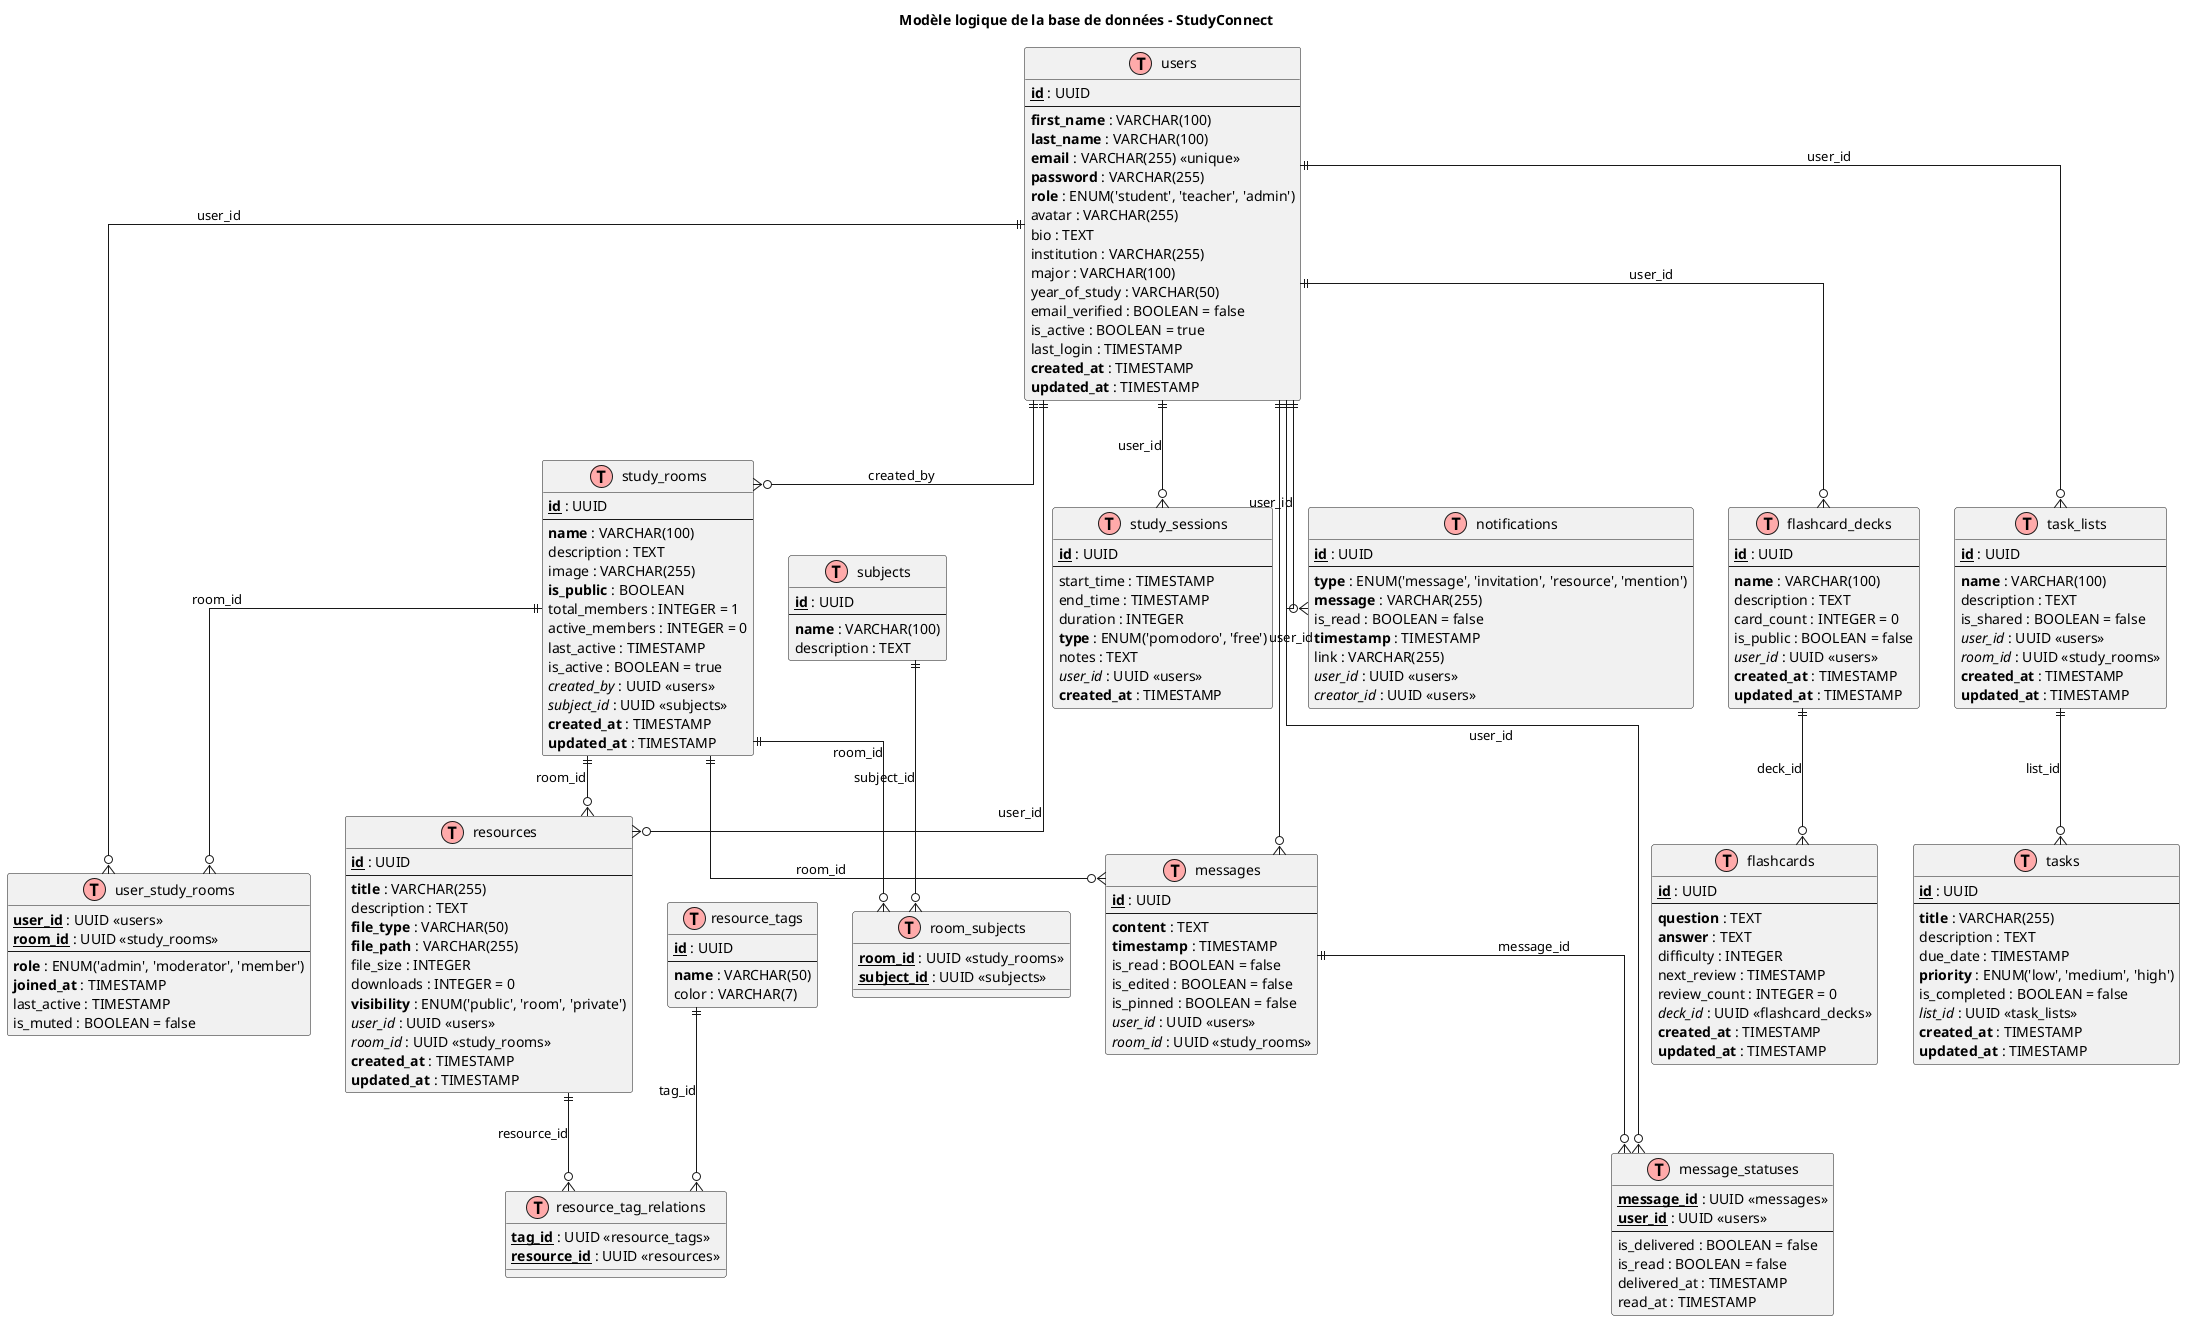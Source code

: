 @startuml annexes_db_logical_model
skinparam backgroundColor white
skinparam linetype ortho
skinparam monochrome false
skinparam packageStyle rectangle
skinparam shadowing false
skinparam defaultFontName Arial

!define TABLE(name) class name << (T,#FFAAAA) >>
!define PK(x) <b><u>x</u></b>
!define FK(x) <i>x</i>
!define NOT_NULL(x) <b>x</b>

title Modèle logique de la base de données - StudyConnect

TABLE(users) {
  PK(id) : UUID
  --
  NOT_NULL(first_name) : VARCHAR(100)
  NOT_NULL(last_name) : VARCHAR(100)
  NOT_NULL(email) : VARCHAR(255) <<unique>>
  NOT_NULL(password) : VARCHAR(255)
  NOT_NULL(role) : ENUM('student', 'teacher', 'admin')
  avatar : VARCHAR(255)
  bio : TEXT
  institution : VARCHAR(255)
  major : VARCHAR(100)
  year_of_study : VARCHAR(50)
  email_verified : BOOLEAN = false
  is_active : BOOLEAN = true
  last_login : TIMESTAMP
  NOT_NULL(created_at) : TIMESTAMP
  NOT_NULL(updated_at) : TIMESTAMP
}

TABLE(study_rooms) {
  PK(id) : UUID
  --
  NOT_NULL(name) : VARCHAR(100)
  description : TEXT
  image : VARCHAR(255)
  NOT_NULL(is_public) : BOOLEAN
  total_members : INTEGER = 1
  active_members : INTEGER = 0
  last_active : TIMESTAMP
  is_active : BOOLEAN = true
  FK(created_by) : UUID <<users>>
  FK(subject_id) : UUID <<subjects>>
  NOT_NULL(created_at) : TIMESTAMP
  NOT_NULL(updated_at) : TIMESTAMP
}

TABLE(resources) {
  PK(id) : UUID
  --
  NOT_NULL(title) : VARCHAR(255)
  description : TEXT
  NOT_NULL(file_type) : VARCHAR(50)
  NOT_NULL(file_path) : VARCHAR(255)
  file_size : INTEGER
  downloads : INTEGER = 0
  NOT_NULL(visibility) : ENUM('public', 'room', 'private')
  FK(user_id) : UUID <<users>>
  FK(room_id) : UUID <<study_rooms>>
  NOT_NULL(created_at) : TIMESTAMP
  NOT_NULL(updated_at) : TIMESTAMP
}

TABLE(messages) {
  PK(id) : UUID
  --
  NOT_NULL(content) : TEXT
  NOT_NULL(timestamp) : TIMESTAMP
  is_read : BOOLEAN = false
  is_edited : BOOLEAN = false
  is_pinned : BOOLEAN = false
  FK(user_id) : UUID <<users>>
  FK(room_id) : UUID <<study_rooms>>
}

TABLE(subjects) {
  PK(id) : UUID
  --
  NOT_NULL(name) : VARCHAR(100)
  description : TEXT
}

TABLE(flashcards) {
  PK(id) : UUID
  --
  NOT_NULL(question) : TEXT
  NOT_NULL(answer) : TEXT
  difficulty : INTEGER
  next_review : TIMESTAMP
  review_count : INTEGER = 0
  FK(deck_id) : UUID <<flashcard_decks>>
  NOT_NULL(created_at) : TIMESTAMP
  NOT_NULL(updated_at) : TIMESTAMP
}

TABLE(flashcard_decks) {
  PK(id) : UUID
  --
  NOT_NULL(name) : VARCHAR(100)
  description : TEXT
  card_count : INTEGER = 0
  is_public : BOOLEAN = false
  FK(user_id) : UUID <<users>>
  NOT_NULL(created_at) : TIMESTAMP
  NOT_NULL(updated_at) : TIMESTAMP
}

TABLE(task_lists) {
  PK(id) : UUID
  --
  NOT_NULL(name) : VARCHAR(100)
  description : TEXT
  is_shared : BOOLEAN = false
  FK(user_id) : UUID <<users>>
  FK(room_id) : UUID <<study_rooms>>
  NOT_NULL(created_at) : TIMESTAMP
  NOT_NULL(updated_at) : TIMESTAMP
}

TABLE(tasks) {
  PK(id) : UUID
  --
  NOT_NULL(title) : VARCHAR(255)
  description : TEXT
  due_date : TIMESTAMP
  NOT_NULL(priority) : ENUM('low', 'medium', 'high')
  is_completed : BOOLEAN = false
  FK(list_id) : UUID <<task_lists>>
  NOT_NULL(created_at) : TIMESTAMP
  NOT_NULL(updated_at) : TIMESTAMP
}

TABLE(study_sessions) {
  PK(id) : UUID
  --
  start_time : TIMESTAMP
  end_time : TIMESTAMP
  duration : INTEGER
  NOT_NULL(type) : ENUM('pomodoro', 'free')
  notes : TEXT
  FK(user_id) : UUID <<users>>
  NOT_NULL(created_at) : TIMESTAMP
}

TABLE(notifications) {
  PK(id) : UUID
  --
  NOT_NULL(type) : ENUM('message', 'invitation', 'resource', 'mention')
  NOT_NULL(message) : VARCHAR(255)
  is_read : BOOLEAN = false
  NOT_NULL(timestamp) : TIMESTAMP
  link : VARCHAR(255)
  FK(user_id) : UUID <<users>>
  FK(creator_id) : UUID <<users>>
}

TABLE(user_study_rooms) {
  PK(user_id) : UUID <<users>>
  PK(room_id) : UUID <<study_rooms>>
  --
  NOT_NULL(role) : ENUM('admin', 'moderator', 'member')
  NOT_NULL(joined_at) : TIMESTAMP
  last_active : TIMESTAMP
  is_muted : BOOLEAN = false
}

TABLE(resource_tags) {
  PK(id) : UUID
  --
  NOT_NULL(name) : VARCHAR(50)
  color : VARCHAR(7)
}

TABLE(resource_tag_relations) {
  PK(tag_id) : UUID <<resource_tags>>
  PK(resource_id) : UUID <<resources>>
}

TABLE(message_statuses) {
  PK(message_id) : UUID <<messages>>
  PK(user_id) : UUID <<users>>
  --
  is_delivered : BOOLEAN = false
  is_read : BOOLEAN = false
  delivered_at : TIMESTAMP
  read_at : TIMESTAMP
}

TABLE(room_subjects) {
  PK(room_id) : UUID <<study_rooms>>
  PK(subject_id) : UUID <<subjects>>
}

users ||--o{ study_rooms : created_by
users ||--o{ resources : user_id
users ||--o{ messages : user_id
users ||--o{ notifications : user_id
users ||--o{ flashcard_decks : user_id
users ||--o{ task_lists : user_id
users ||--o{ study_sessions : user_id
users ||--o{ user_study_rooms : user_id
study_rooms ||--o{ user_study_rooms : room_id
study_rooms ||--o{ messages : room_id
study_rooms ||--o{ resources : room_id
study_rooms ||--o{ room_subjects : room_id
subjects ||--o{ room_subjects : subject_id
flashcard_decks ||--o{ flashcards : deck_id
task_lists ||--o{ tasks : list_id
resources ||--o{ resource_tag_relations : resource_id
resource_tags ||--o{ resource_tag_relations : tag_id
messages ||--o{ message_statuses : message_id
users ||--o{ message_statuses : user_id

@enduml 